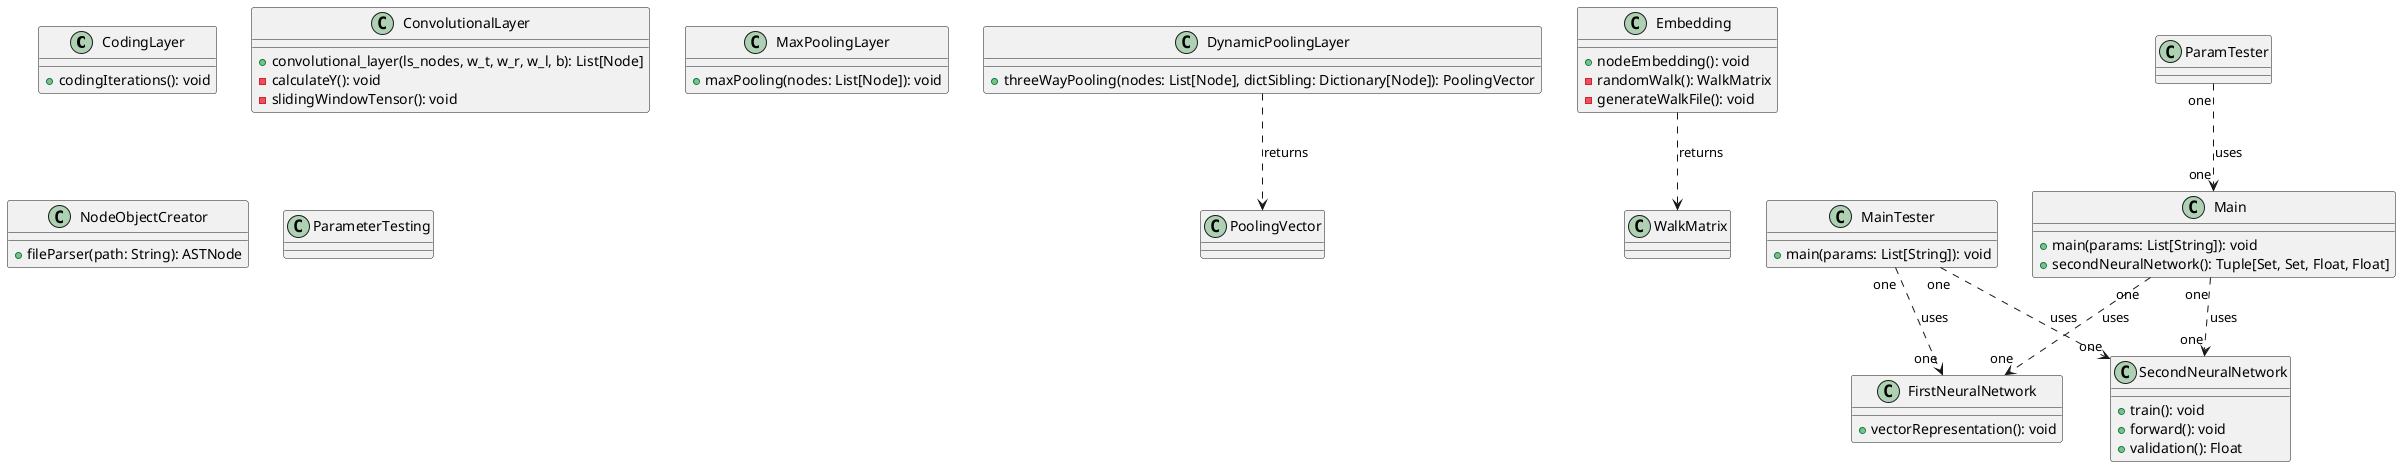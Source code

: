 @startuml

' main classes and its main methods
class CodingLayer {
    + codingIterations(): void
}

class ConvolutionalLayer {
    + convolutional_layer(ls_nodes, w_t, w_r, w_l, b): List[Node]
    - calculateY(): void
    - slidingWindowTensor(): void
}

class MaxPoolingLayer {
    + maxPooling(nodes: List[Node]): void
}

class DynamicPoolingLayer {
    + threeWayPooling(nodes: List[Node], dictSibling: Dictionary[Node]): PoolingVector
}


' complete this class?
class PoolingVector {
    
}


class Embedding {
    + nodeEmbedding(): void
    - randomWalk(): WalkMatrix
    - generateWalkFile(): void
}

' is this class necessary? is it correct to model it in the diagram?
class WalkMatrix {

}

class FirstNeuralNetwork {
    'does this method returns something?
    + vectorRepresentation(): void 
}

class SecondNeuralNetwork {
    + train(): void
    + forward(): void
    + validation(): Float
}

class NodeObjectCreator {
    + fileParser(path: String): ASTNode
}

class Main {
    + main(params: List[String]): void
    + secondNeuralNetwork(): Tuple[Set, Set, Float, Float]
}

class MainTester {
    + main(params: List[String]): void
}

class ParameterTesting {

}


' relationships between classes

DynamicPoolingLayer ..> PoolingVector : returns
Embedding ..> WalkMatrix : returns


Main "one" ..> "one" FirstNeuralNetwork : uses
Main "one" ..> "one" SecondNeuralNetwork : uses

ParamTester "one" ..> "one" Main : uses

MainTester "one" ..> "one" FirstNeuralNetwork : uses
MainTester "one" ..> "one" SecondNeuralNetwork : uses

@enduml
